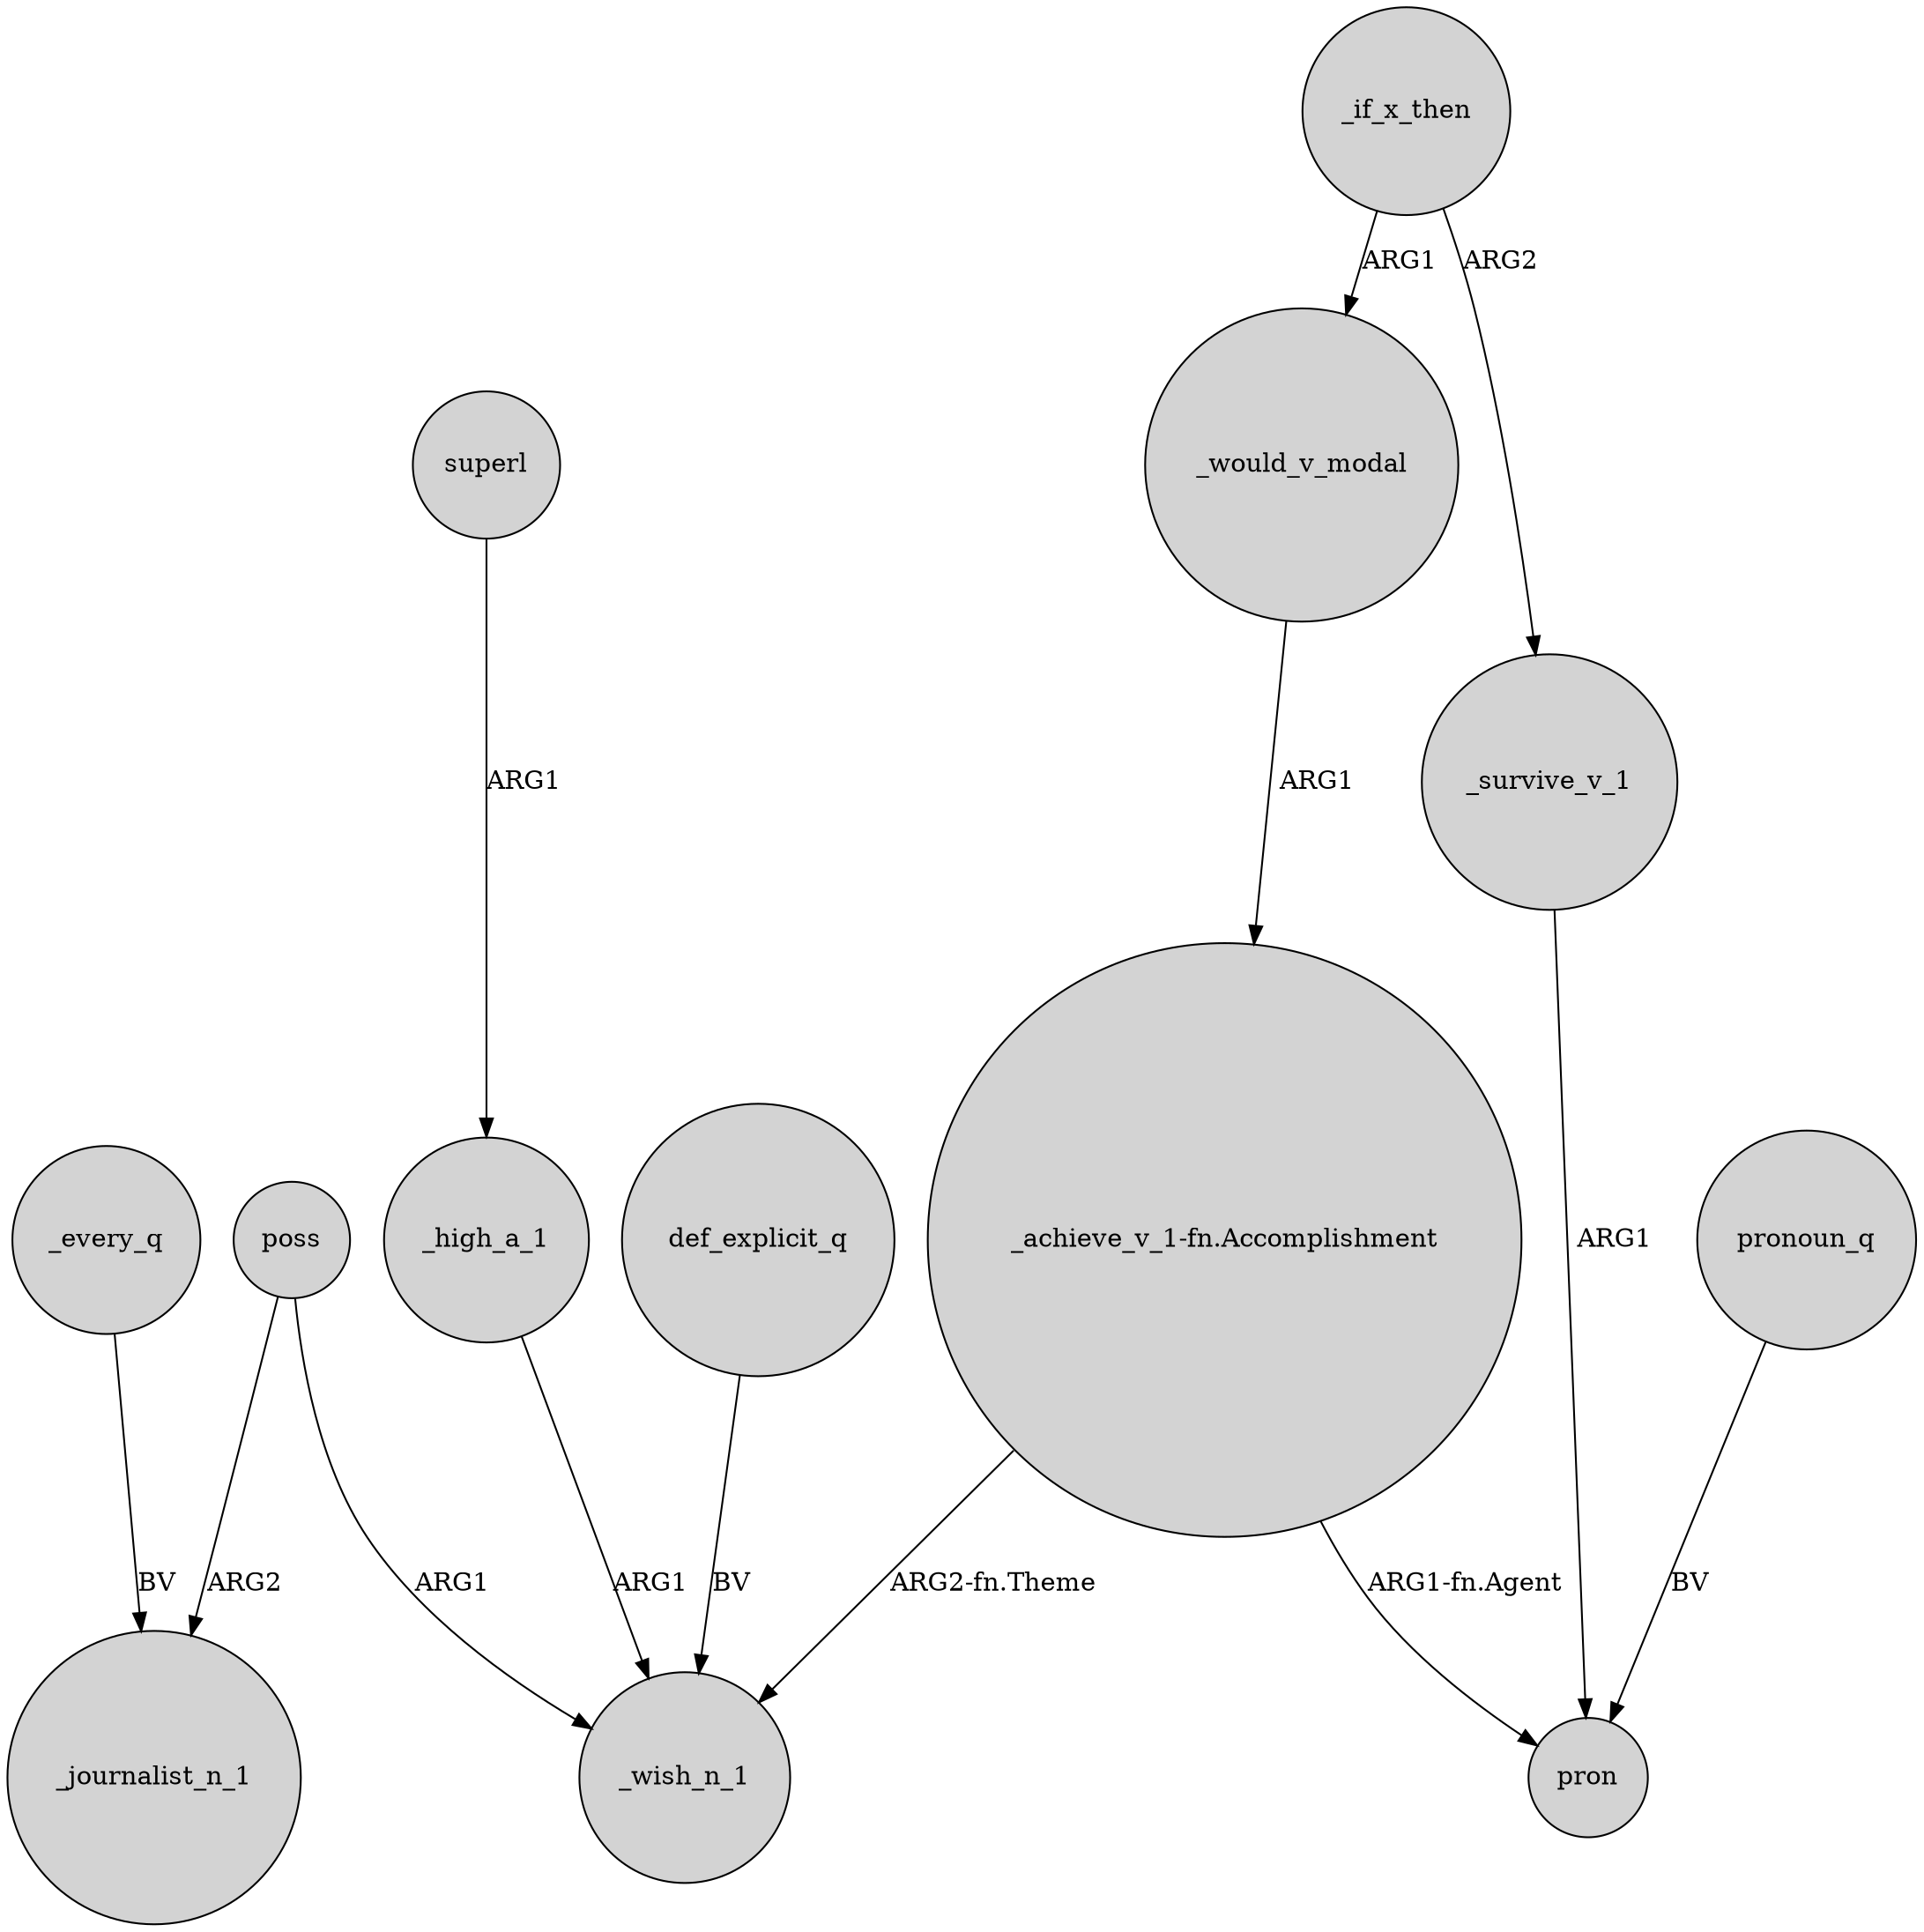 digraph {
	node [shape=circle style=filled]
	poss -> _journalist_n_1 [label=ARG2]
	_if_x_then -> _would_v_modal [label=ARG1]
	poss -> _wish_n_1 [label=ARG1]
	_survive_v_1 -> pron [label=ARG1]
	"_achieve_v_1-fn.Accomplishment" -> pron [label="ARG1-fn.Agent"]
	_high_a_1 -> _wish_n_1 [label=ARG1]
	_every_q -> _journalist_n_1 [label=BV]
	_would_v_modal -> "_achieve_v_1-fn.Accomplishment" [label=ARG1]
	superl -> _high_a_1 [label=ARG1]
	"_achieve_v_1-fn.Accomplishment" -> _wish_n_1 [label="ARG2-fn.Theme"]
	_if_x_then -> _survive_v_1 [label=ARG2]
	def_explicit_q -> _wish_n_1 [label=BV]
	pronoun_q -> pron [label=BV]
}
